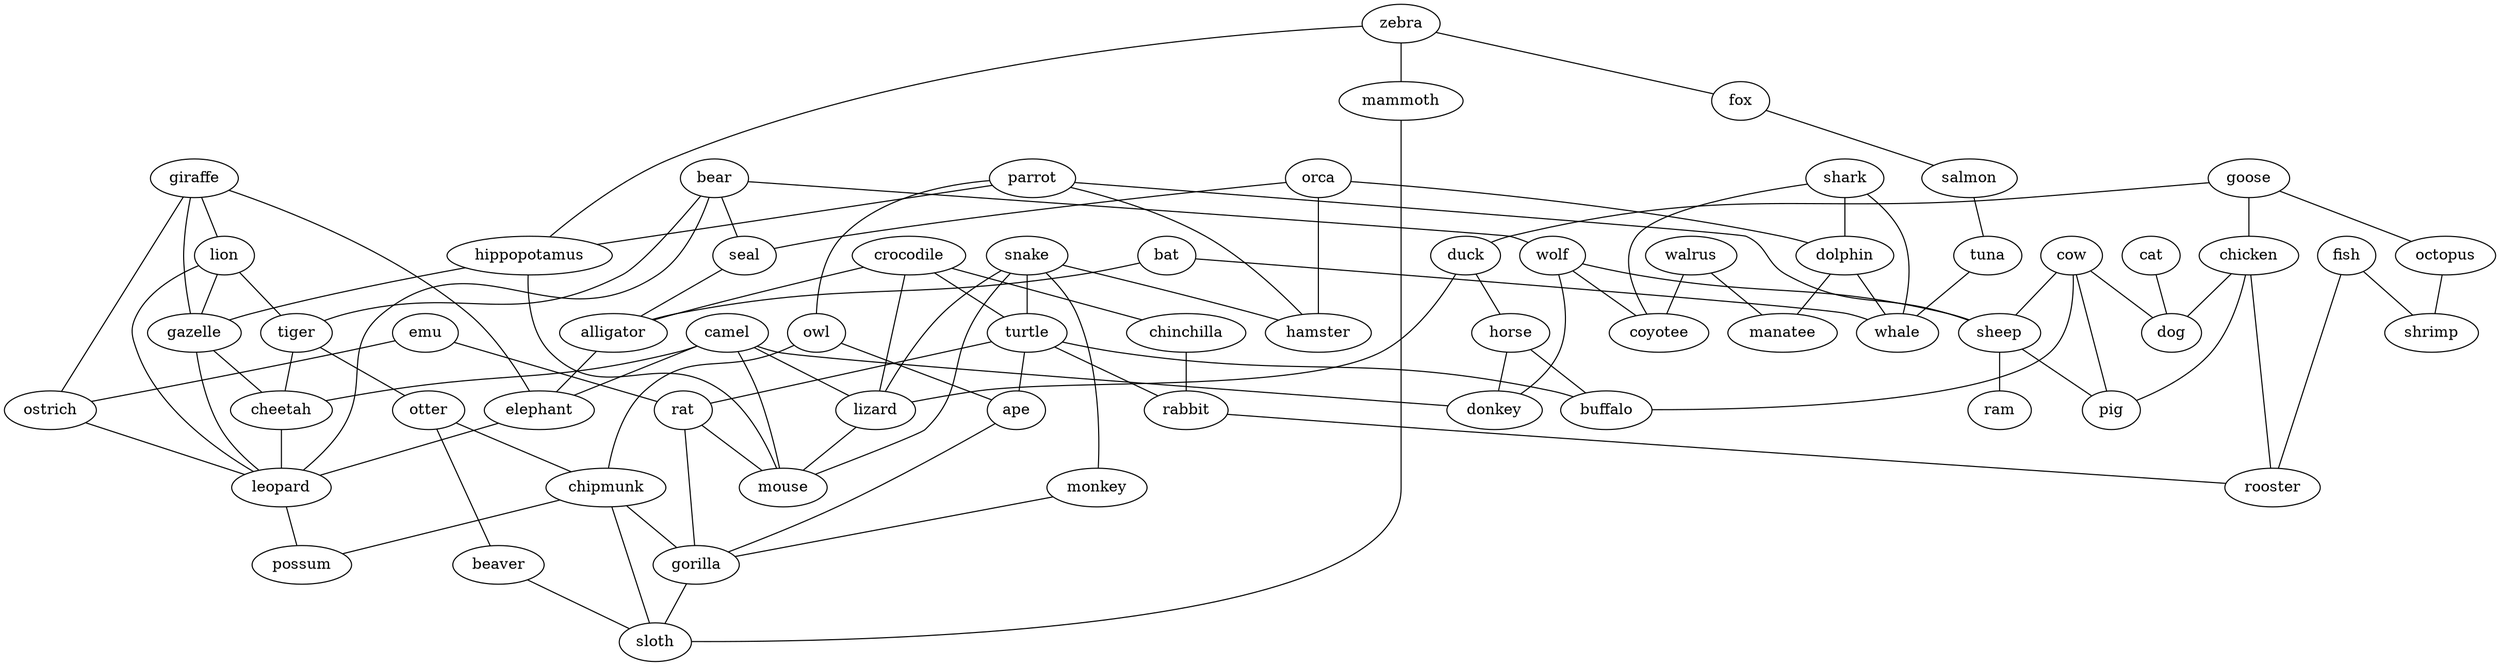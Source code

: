 strict graph  {
	camel -- lizard	 [weight=1];
	camel -- donkey	 [weight=1];
	camel -- mouse	 [weight=1];
	camel -- elephant	 [weight=1];
	camel -- cheetah	 [weight=1];
	crocodile -- turtle	 [weight=1];
	crocodile -- alligator	 [weight=1];
	crocodile -- chinchilla	 [weight=1];
	crocodile -- lizard	 [weight=1];
	bear -- seal	 [weight=1];
	bear -- wolf	 [weight=1];
	bear -- tiger	 [weight=1];
	bear -- leopard	 [weight=1];
	giraffe -- lion	 [weight=1];
	giraffe -- ostrich	 [weight=1];
	giraffe -- gazelle	 [weight=1];
	giraffe -- elephant	 [weight=1];
	snake -- turtle	 [weight=1];
	snake -- hamster	 [weight=1];
	snake -- monkey	 [weight=1];
	snake -- lizard	 [weight=1];
	snake -- mouse	 [weight=1];
	bat -- alligator	 [weight=1];
	bat -- whale	 [weight=1];
	parrot -- hippopotamus	 [weight=1];
	parrot -- hamster	 [weight=1];
	parrot -- owl	 [weight=1];
	parrot -- sheep	 [weight=1];
	emu -- ostrich	 [weight=1];
	emu -- rat	 [weight=1];
	walrus -- coyotee	 [weight=1];
	walrus -- manatee	 [weight=1];
	orca -- seal	 [weight=1];
	orca -- hamster	 [weight=1];
	orca -- dolphin	 [weight=1];
	turtle -- ape	 [weight=1];
	turtle -- rabbit	 [weight=1];
	turtle -- rat	 [weight=1];
	turtle -- buffalo	 [weight=1];
	fish -- rooster	 [weight=1];
	fish -- shrimp	 [weight=1];
	goose -- chicken	 [weight=1];
	goose -- octopus	 [weight=1];
	goose -- duck	 [weight=1];
	lion -- gazelle	 [weight=1];
	lion -- tiger	 [weight=1];
	lion -- leopard	 [weight=1];
	zebra -- hippopotamus	 [weight=1];
	zebra -- fox	 [weight=1];
	zebra -- mammoth	 [weight=1];
	seal -- alligator	 [weight=1];
	chicken -- rooster	 [weight=1];
	chicken -- pig	 [weight=1];
	chicken -- dog	 [weight=1];
	hippopotamus -- gazelle	 [weight=1];
	hippopotamus -- mouse	 [weight=1];
	fox -- salmon	 [weight=1];
	salmon -- tuna	 [weight=1];
	cow -- sheep	 [weight=1];
	cow -- pig	 [weight=1];
	cow -- buffalo	 [weight=1];
	cow -- dog	 [weight=1];
	ostrich -- leopard	 [weight=1];
	wolf -- sheep	 [weight=1];
	wolf -- donkey	 [weight=1];
	wolf -- coyotee	 [weight=1];
	octopus -- shrimp	 [weight=1];
	owl -- ape	 [weight=1];
	owl -- chipmunk	 [weight=1];
	gazelle -- cheetah	 [weight=1];
	gazelle -- leopard	 [weight=1];
	shark -- dolphin	 [weight=1];
	shark -- coyotee	 [weight=1];
	shark -- whale	 [weight=1];
	duck -- horse	 [weight=1];
	duck -- lizard	 [weight=1];
	tuna -- whale	 [weight=1];
	ape -- gorilla	 [weight=1];
	sheep -- ram	 [weight=1];
	sheep -- pig	 [weight=1];
	horse -- donkey	 [weight=1];
	horse -- buffalo	 [weight=1];
	monkey -- gorilla	 [weight=1];
	alligator -- elephant	 [weight=1];
	chinchilla -- rabbit	 [weight=1];
	tiger -- otter	 [weight=1];
	tiger -- cheetah	 [weight=1];
	rabbit -- rooster	 [weight=1];
	otter -- chipmunk	 [weight=1];
	otter -- beaver	 [weight=1];
	cat -- dog	 [weight=1];
	lizard -- mouse	 [weight=1];
	chipmunk -- possum	 [weight=1];
	chipmunk -- gorilla	 [weight=1];
	chipmunk -- sloth	 [weight=1];
	dolphin -- manatee	 [weight=1];
	dolphin -- whale	 [weight=1];
	rat -- mouse	 [weight=1];
	rat -- gorilla	 [weight=1];
	beaver -- sloth	 [weight=1];
	elephant -- leopard	 [weight=1];
	cheetah -- leopard	 [weight=1];
	leopard -- possum	 [weight=1];
	gorilla -- sloth	 [weight=1];
	mammoth -- sloth	 [weight=1];
}
